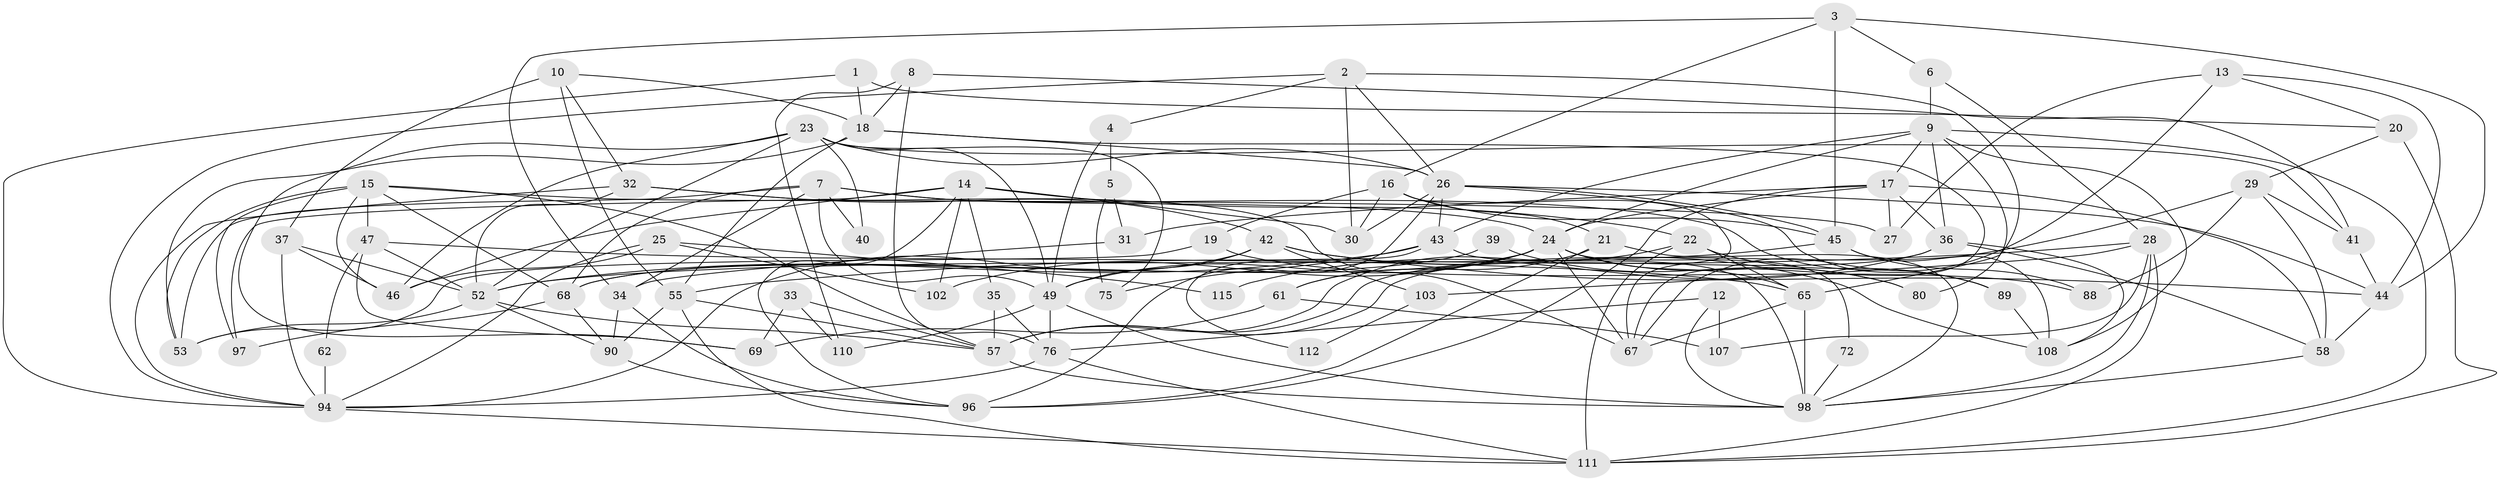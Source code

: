 // original degree distribution, {3: 0.2782608695652174, 5: 0.1565217391304348, 4: 0.2608695652173913, 6: 0.0782608695652174, 2: 0.14782608695652175, 7: 0.06086956521739131, 8: 0.008695652173913044, 9: 0.008695652173913044}
// Generated by graph-tools (version 1.1) at 2025/41/03/06/25 10:41:53]
// undirected, 76 vertices, 187 edges
graph export_dot {
graph [start="1"]
  node [color=gray90,style=filled];
  1;
  2 [super="+51"];
  3;
  4;
  5 [super="+101"];
  6;
  7 [super="+85"];
  8 [super="+100"];
  9 [super="+11"];
  10 [super="+95"];
  12;
  13;
  14 [super="+81"];
  15 [super="+92"];
  16;
  17 [super="+87"];
  18 [super="+77"];
  19;
  20 [super="+91"];
  21 [super="+86"];
  22 [super="+63"];
  23 [super="+99"];
  24 [super="+70"];
  25 [super="+83"];
  26 [super="+78"];
  27;
  28 [super="+50"];
  29 [super="+66"];
  30;
  31;
  32 [super="+54"];
  33;
  34 [super="+48"];
  35;
  36 [super="+38"];
  37 [super="+60"];
  39;
  40;
  41;
  42 [super="+114"];
  43;
  44 [super="+71"];
  45 [super="+82"];
  46;
  47;
  49 [super="+79"];
  52 [super="+56"];
  53 [super="+59"];
  55 [super="+64"];
  57 [super="+74"];
  58;
  61 [super="+73"];
  62;
  65 [super="+93"];
  67 [super="+84"];
  68;
  69;
  72;
  75;
  76 [super="+106"];
  80;
  88;
  89;
  90 [super="+113"];
  94 [super="+105"];
  96;
  97;
  98 [super="+104"];
  102;
  103;
  107 [super="+109"];
  108;
  110;
  111;
  112;
  115;
  1 -- 94;
  1 -- 18;
  1 -- 20;
  2 -- 26;
  2 -- 65;
  2 -- 94;
  2 -- 4;
  2 -- 30;
  3 -- 45;
  3 -- 16;
  3 -- 6;
  3 -- 34;
  3 -- 44;
  4 -- 49;
  4 -- 5;
  5 -- 75;
  5 -- 31;
  6 -- 9;
  6 -- 28;
  7 -- 89;
  7 -- 40;
  7 -- 24;
  7 -- 68;
  7 -- 34;
  7 -- 49;
  7 -- 53;
  8 -- 41 [weight=2];
  8 -- 18;
  8 -- 76;
  8 -- 110;
  9 -- 108;
  9 -- 111;
  9 -- 17;
  9 -- 80;
  9 -- 36;
  9 -- 24;
  9 -- 43;
  10 -- 32;
  10 -- 55 [weight=2];
  10 -- 37;
  10 -- 18;
  12 -- 76;
  12 -- 107;
  12 -- 98;
  13 -- 44;
  13 -- 27;
  13 -- 67;
  13 -- 20;
  14 -- 46;
  14 -- 102;
  14 -- 96;
  14 -- 97;
  14 -- 35;
  14 -- 30;
  14 -- 22;
  15 -- 47;
  15 -- 53;
  15 -- 57;
  15 -- 97;
  15 -- 27;
  15 -- 68;
  15 -- 46;
  16 -- 45;
  16 -- 30;
  16 -- 19;
  16 -- 21;
  16 -- 67;
  17 -- 36 [weight=2];
  17 -- 27;
  17 -- 96;
  17 -- 24;
  17 -- 58;
  17 -- 31;
  18 -- 55;
  18 -- 26;
  18 -- 67;
  18 -- 53;
  19 -- 88;
  19 -- 53;
  20 -- 111;
  20 -- 29;
  21 -- 96;
  21 -- 61;
  21 -- 98;
  22 -- 57;
  22 -- 89;
  22 -- 65;
  22 -- 111;
  23 -- 52;
  23 -- 26;
  23 -- 40;
  23 -- 69;
  23 -- 41;
  23 -- 75;
  23 -- 46;
  23 -- 49;
  24 -- 80;
  24 -- 102;
  24 -- 65;
  24 -- 68;
  24 -- 72;
  24 -- 61;
  24 -- 67;
  24 -- 49;
  25 -- 46;
  25 -- 94;
  25 -- 115;
  25 -- 102;
  26 -- 43;
  26 -- 89;
  26 -- 96;
  26 -- 44;
  26 -- 45;
  26 -- 30;
  28 -- 111;
  28 -- 103;
  28 -- 107;
  28 -- 55;
  28 -- 98;
  29 -- 57;
  29 -- 41;
  29 -- 58;
  29 -- 88;
  31 -- 34;
  32 -- 67;
  32 -- 42;
  32 -- 52;
  32 -- 94;
  33 -- 110;
  33 -- 69;
  33 -- 57;
  34 -- 90;
  34 -- 96;
  35 -- 57;
  35 -- 76;
  36 -- 57;
  36 -- 108;
  36 -- 58;
  36 -- 115;
  37 -- 46;
  37 -- 94;
  37 -- 52;
  39 -- 80;
  39 -- 68;
  41 -- 44;
  42 -- 103;
  42 -- 94;
  42 -- 108;
  42 -- 44;
  42 -- 49;
  43 -- 98;
  43 -- 75;
  43 -- 112;
  43 -- 52;
  44 -- 58;
  45 -- 88;
  45 -- 108;
  45 -- 52;
  47 -- 52;
  47 -- 62;
  47 -- 69;
  47 -- 65;
  49 -- 76;
  49 -- 110;
  49 -- 98;
  52 -- 90;
  52 -- 57;
  52 -- 53;
  55 -- 111;
  55 -- 90;
  55 -- 57;
  57 -- 98;
  58 -- 98;
  61 -- 107;
  61 -- 69;
  62 -- 94;
  65 -- 67;
  65 -- 98;
  68 -- 90;
  68 -- 97;
  72 -- 98;
  76 -- 94;
  76 -- 111;
  89 -- 108;
  90 -- 96;
  94 -- 111;
  103 -- 112;
}
